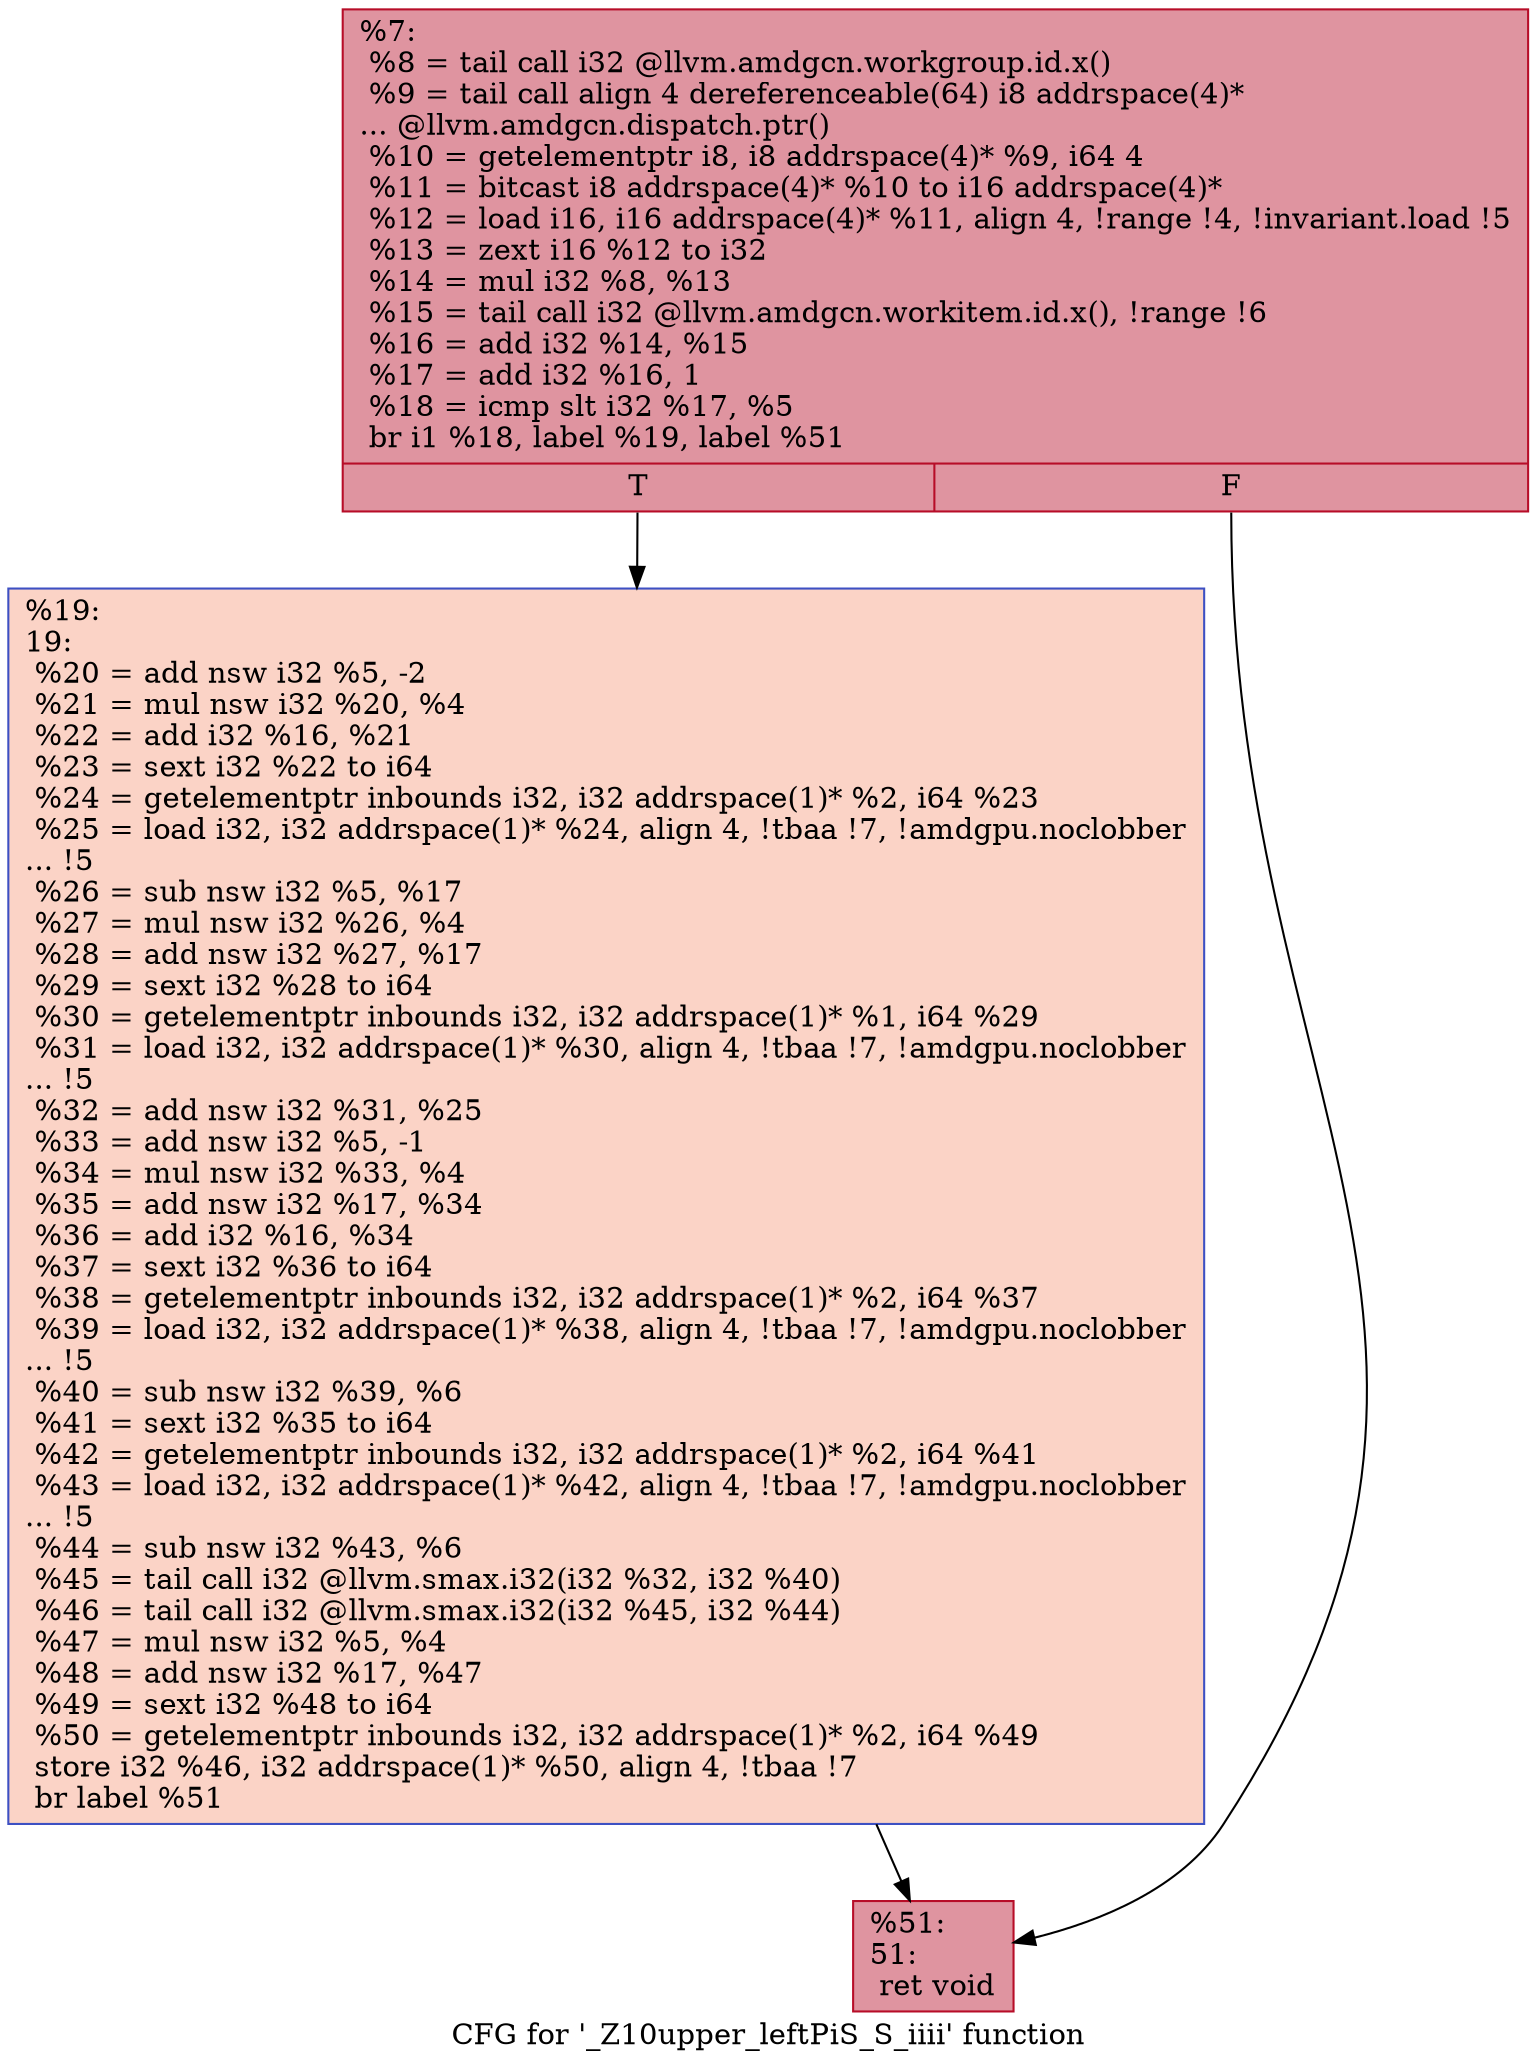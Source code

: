 digraph "CFG for '_Z10upper_leftPiS_S_iiii' function" {
	label="CFG for '_Z10upper_leftPiS_S_iiii' function";

	Node0x4fc1680 [shape=record,color="#b70d28ff", style=filled, fillcolor="#b70d2870",label="{%7:\l  %8 = tail call i32 @llvm.amdgcn.workgroup.id.x()\l  %9 = tail call align 4 dereferenceable(64) i8 addrspace(4)*\l... @llvm.amdgcn.dispatch.ptr()\l  %10 = getelementptr i8, i8 addrspace(4)* %9, i64 4\l  %11 = bitcast i8 addrspace(4)* %10 to i16 addrspace(4)*\l  %12 = load i16, i16 addrspace(4)* %11, align 4, !range !4, !invariant.load !5\l  %13 = zext i16 %12 to i32\l  %14 = mul i32 %8, %13\l  %15 = tail call i32 @llvm.amdgcn.workitem.id.x(), !range !6\l  %16 = add i32 %14, %15\l  %17 = add i32 %16, 1\l  %18 = icmp slt i32 %17, %5\l  br i1 %18, label %19, label %51\l|{<s0>T|<s1>F}}"];
	Node0x4fc1680:s0 -> Node0x4fc3640;
	Node0x4fc1680:s1 -> Node0x4fc36d0;
	Node0x4fc3640 [shape=record,color="#3d50c3ff", style=filled, fillcolor="#f59c7d70",label="{%19:\l19:                                               \l  %20 = add nsw i32 %5, -2\l  %21 = mul nsw i32 %20, %4\l  %22 = add i32 %16, %21\l  %23 = sext i32 %22 to i64\l  %24 = getelementptr inbounds i32, i32 addrspace(1)* %2, i64 %23\l  %25 = load i32, i32 addrspace(1)* %24, align 4, !tbaa !7, !amdgpu.noclobber\l... !5\l  %26 = sub nsw i32 %5, %17\l  %27 = mul nsw i32 %26, %4\l  %28 = add nsw i32 %27, %17\l  %29 = sext i32 %28 to i64\l  %30 = getelementptr inbounds i32, i32 addrspace(1)* %1, i64 %29\l  %31 = load i32, i32 addrspace(1)* %30, align 4, !tbaa !7, !amdgpu.noclobber\l... !5\l  %32 = add nsw i32 %31, %25\l  %33 = add nsw i32 %5, -1\l  %34 = mul nsw i32 %33, %4\l  %35 = add nsw i32 %17, %34\l  %36 = add i32 %16, %34\l  %37 = sext i32 %36 to i64\l  %38 = getelementptr inbounds i32, i32 addrspace(1)* %2, i64 %37\l  %39 = load i32, i32 addrspace(1)* %38, align 4, !tbaa !7, !amdgpu.noclobber\l... !5\l  %40 = sub nsw i32 %39, %6\l  %41 = sext i32 %35 to i64\l  %42 = getelementptr inbounds i32, i32 addrspace(1)* %2, i64 %41\l  %43 = load i32, i32 addrspace(1)* %42, align 4, !tbaa !7, !amdgpu.noclobber\l... !5\l  %44 = sub nsw i32 %43, %6\l  %45 = tail call i32 @llvm.smax.i32(i32 %32, i32 %40)\l  %46 = tail call i32 @llvm.smax.i32(i32 %45, i32 %44)\l  %47 = mul nsw i32 %5, %4\l  %48 = add nsw i32 %17, %47\l  %49 = sext i32 %48 to i64\l  %50 = getelementptr inbounds i32, i32 addrspace(1)* %2, i64 %49\l  store i32 %46, i32 addrspace(1)* %50, align 4, !tbaa !7\l  br label %51\l}"];
	Node0x4fc3640 -> Node0x4fc36d0;
	Node0x4fc36d0 [shape=record,color="#b70d28ff", style=filled, fillcolor="#b70d2870",label="{%51:\l51:                                               \l  ret void\l}"];
}
